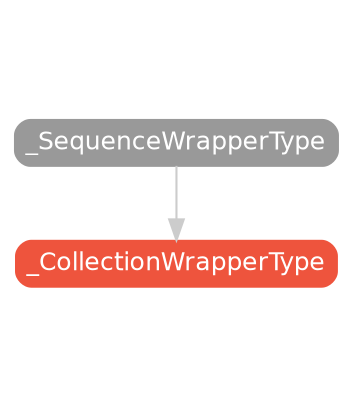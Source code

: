 strict digraph "_CollectionWrapperType - Type Hierarchy - SwiftDoc.org" {
    pad="0.1,0.8"
    node [shape=box, style="filled,rounded", color="#999999", fillcolor="#999999", fontcolor=white, fontname=Helvetica, fontnames="Helvetica,sansserif", fontsize=12, margin="0.07,0.05", height="0.3"]
    edge [color="#cccccc"]
    "_CollectionWrapperType" [URL="/protocol/_CollectionWrapperType/", style="filled,rounded", fillcolor="#ee543d", color="#ee543d"]
    "_SequenceWrapperType" [URL="/protocol/_SequenceWrapperType/"]    "_SequenceWrapperType" -> "_CollectionWrapperType"
    subgraph Types {
        rank = max; 
    }
}